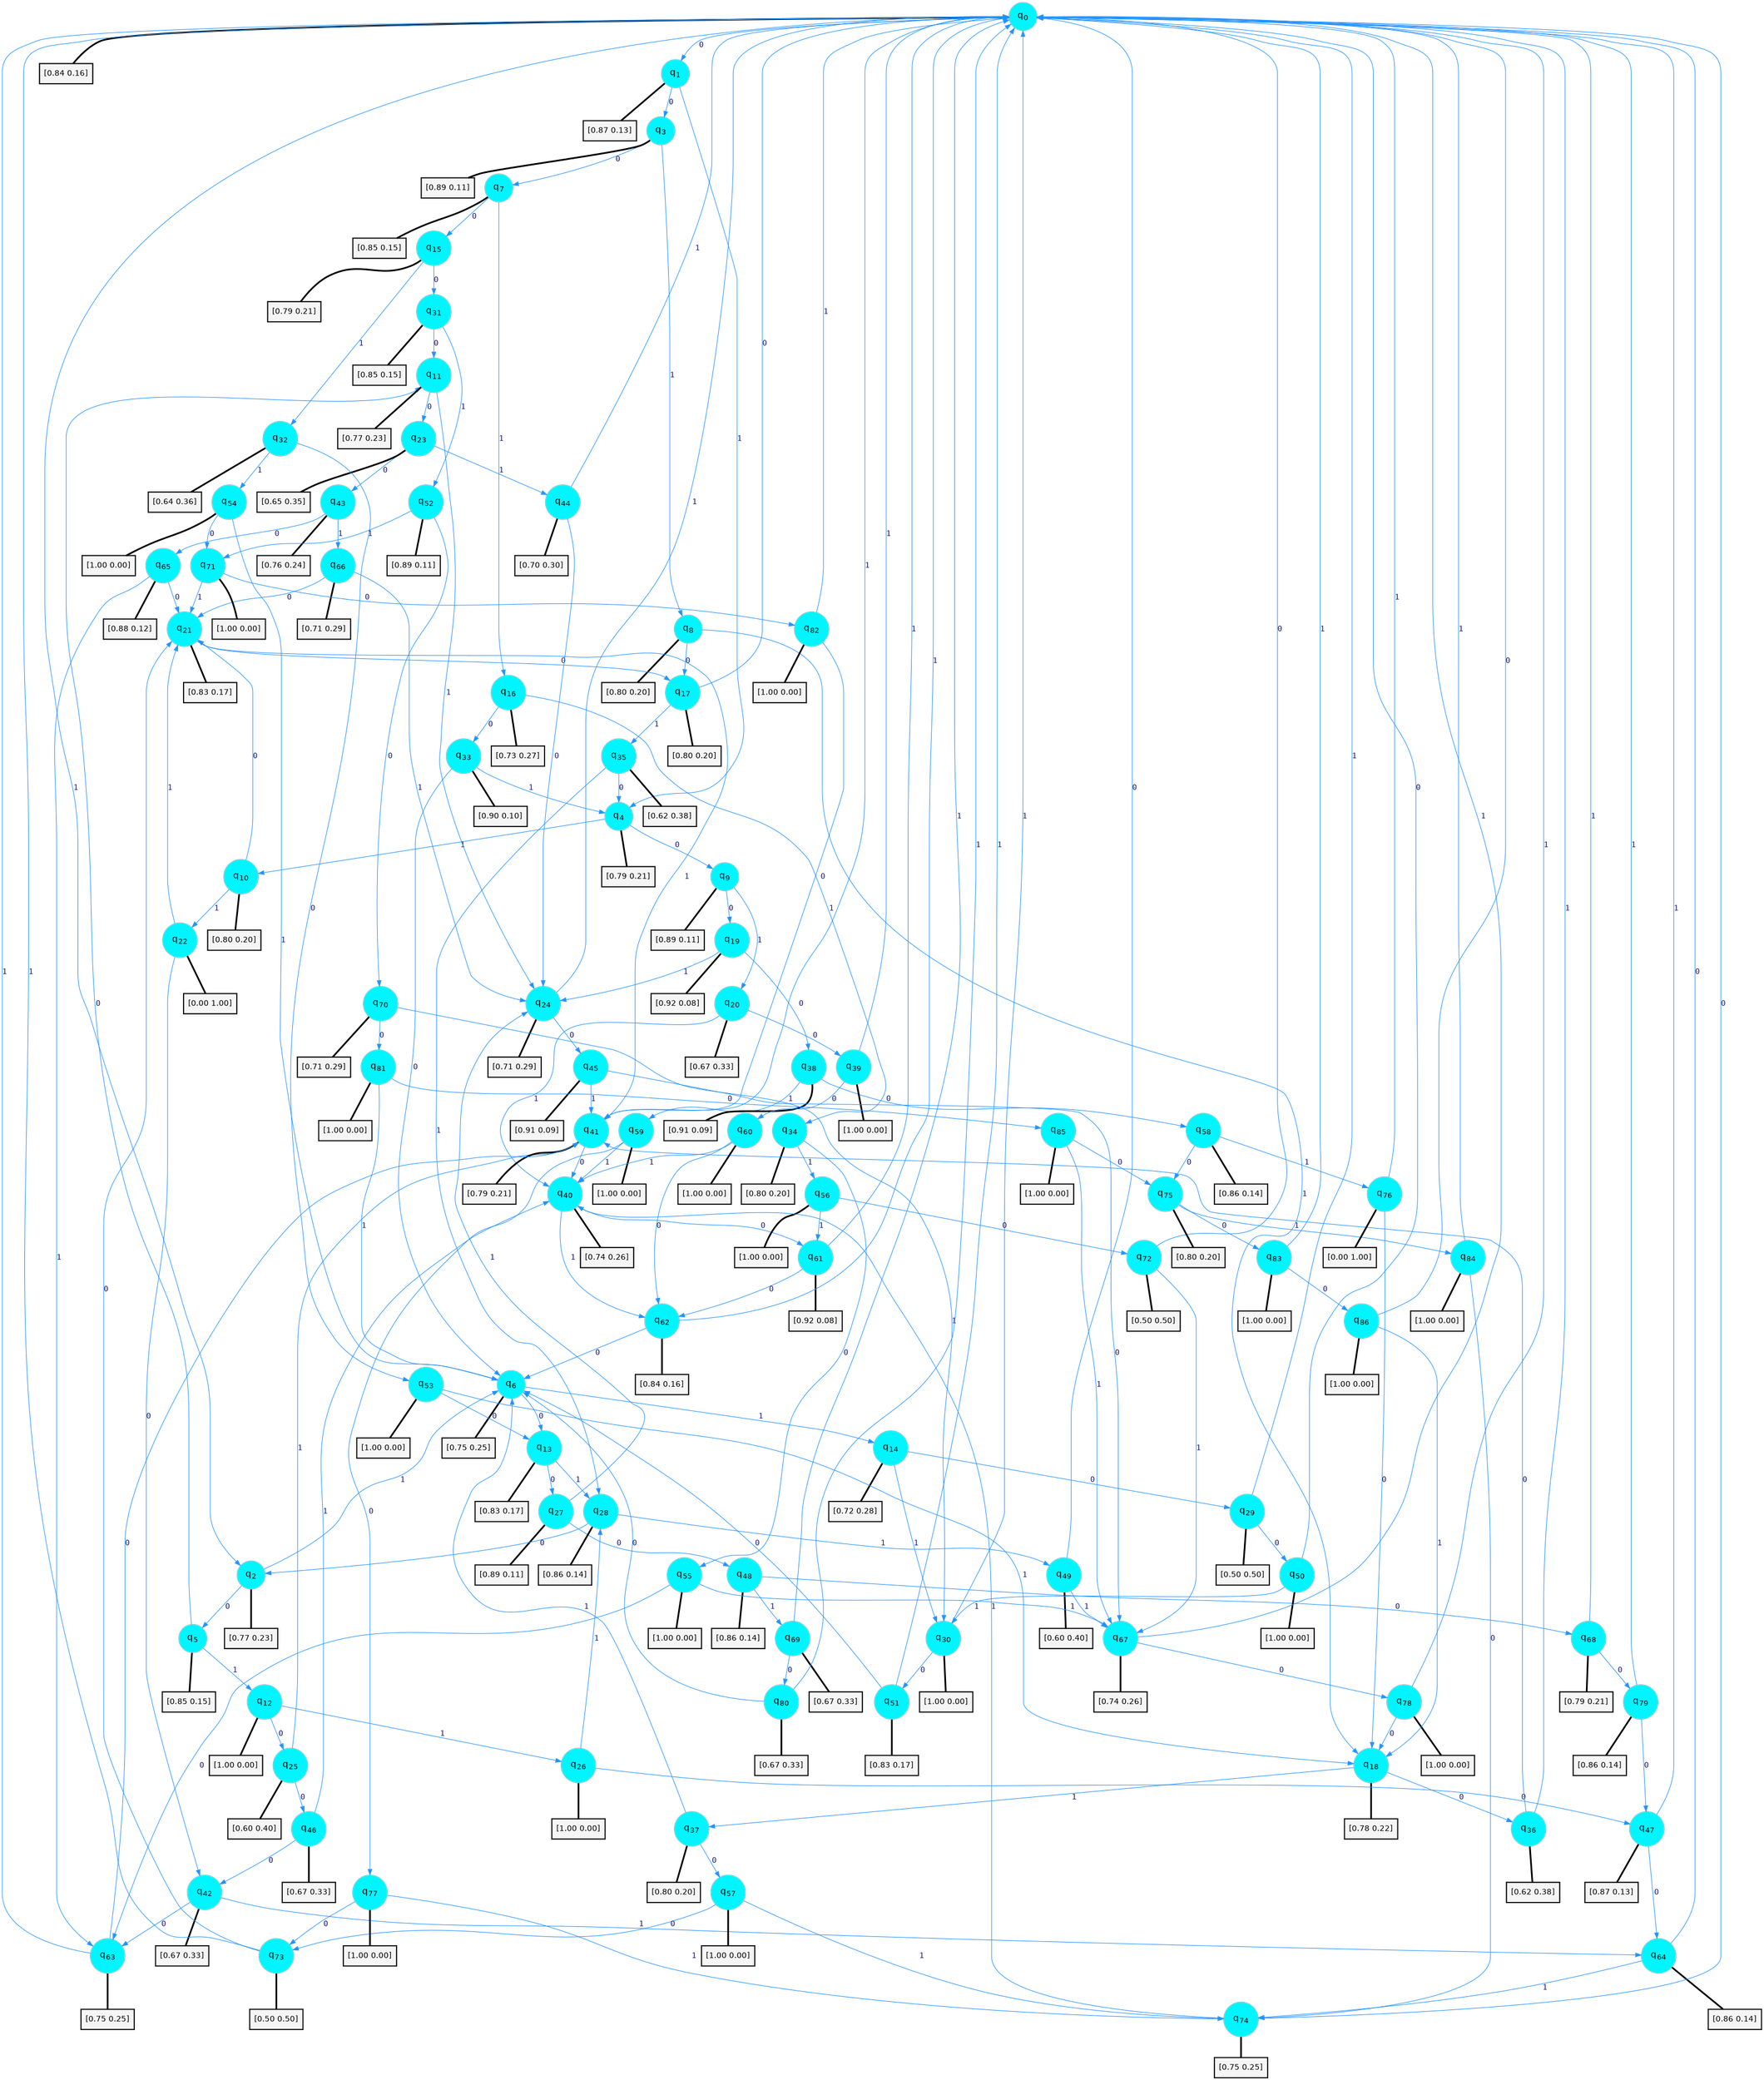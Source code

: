 digraph G {
graph [
bgcolor=transparent, dpi=300, rankdir=TD, size="40,25"];
node [
color=gray, fillcolor=turquoise1, fontcolor=black, fontname=Helvetica, fontsize=16, fontweight=bold, shape=circle, style=filled];
edge [
arrowsize=1, color=dodgerblue1, fontcolor=midnightblue, fontname=courier, fontweight=bold, penwidth=1, style=solid, weight=20];
0[label=<q<SUB>0</SUB>>];
1[label=<q<SUB>1</SUB>>];
2[label=<q<SUB>2</SUB>>];
3[label=<q<SUB>3</SUB>>];
4[label=<q<SUB>4</SUB>>];
5[label=<q<SUB>5</SUB>>];
6[label=<q<SUB>6</SUB>>];
7[label=<q<SUB>7</SUB>>];
8[label=<q<SUB>8</SUB>>];
9[label=<q<SUB>9</SUB>>];
10[label=<q<SUB>10</SUB>>];
11[label=<q<SUB>11</SUB>>];
12[label=<q<SUB>12</SUB>>];
13[label=<q<SUB>13</SUB>>];
14[label=<q<SUB>14</SUB>>];
15[label=<q<SUB>15</SUB>>];
16[label=<q<SUB>16</SUB>>];
17[label=<q<SUB>17</SUB>>];
18[label=<q<SUB>18</SUB>>];
19[label=<q<SUB>19</SUB>>];
20[label=<q<SUB>20</SUB>>];
21[label=<q<SUB>21</SUB>>];
22[label=<q<SUB>22</SUB>>];
23[label=<q<SUB>23</SUB>>];
24[label=<q<SUB>24</SUB>>];
25[label=<q<SUB>25</SUB>>];
26[label=<q<SUB>26</SUB>>];
27[label=<q<SUB>27</SUB>>];
28[label=<q<SUB>28</SUB>>];
29[label=<q<SUB>29</SUB>>];
30[label=<q<SUB>30</SUB>>];
31[label=<q<SUB>31</SUB>>];
32[label=<q<SUB>32</SUB>>];
33[label=<q<SUB>33</SUB>>];
34[label=<q<SUB>34</SUB>>];
35[label=<q<SUB>35</SUB>>];
36[label=<q<SUB>36</SUB>>];
37[label=<q<SUB>37</SUB>>];
38[label=<q<SUB>38</SUB>>];
39[label=<q<SUB>39</SUB>>];
40[label=<q<SUB>40</SUB>>];
41[label=<q<SUB>41</SUB>>];
42[label=<q<SUB>42</SUB>>];
43[label=<q<SUB>43</SUB>>];
44[label=<q<SUB>44</SUB>>];
45[label=<q<SUB>45</SUB>>];
46[label=<q<SUB>46</SUB>>];
47[label=<q<SUB>47</SUB>>];
48[label=<q<SUB>48</SUB>>];
49[label=<q<SUB>49</SUB>>];
50[label=<q<SUB>50</SUB>>];
51[label=<q<SUB>51</SUB>>];
52[label=<q<SUB>52</SUB>>];
53[label=<q<SUB>53</SUB>>];
54[label=<q<SUB>54</SUB>>];
55[label=<q<SUB>55</SUB>>];
56[label=<q<SUB>56</SUB>>];
57[label=<q<SUB>57</SUB>>];
58[label=<q<SUB>58</SUB>>];
59[label=<q<SUB>59</SUB>>];
60[label=<q<SUB>60</SUB>>];
61[label=<q<SUB>61</SUB>>];
62[label=<q<SUB>62</SUB>>];
63[label=<q<SUB>63</SUB>>];
64[label=<q<SUB>64</SUB>>];
65[label=<q<SUB>65</SUB>>];
66[label=<q<SUB>66</SUB>>];
67[label=<q<SUB>67</SUB>>];
68[label=<q<SUB>68</SUB>>];
69[label=<q<SUB>69</SUB>>];
70[label=<q<SUB>70</SUB>>];
71[label=<q<SUB>71</SUB>>];
72[label=<q<SUB>72</SUB>>];
73[label=<q<SUB>73</SUB>>];
74[label=<q<SUB>74</SUB>>];
75[label=<q<SUB>75</SUB>>];
76[label=<q<SUB>76</SUB>>];
77[label=<q<SUB>77</SUB>>];
78[label=<q<SUB>78</SUB>>];
79[label=<q<SUB>79</SUB>>];
80[label=<q<SUB>80</SUB>>];
81[label=<q<SUB>81</SUB>>];
82[label=<q<SUB>82</SUB>>];
83[label=<q<SUB>83</SUB>>];
84[label=<q<SUB>84</SUB>>];
85[label=<q<SUB>85</SUB>>];
86[label=<q<SUB>86</SUB>>];
87[label="[0.84 0.16]", shape=box,fontcolor=black, fontname=Helvetica, fontsize=14, penwidth=2, fillcolor=whitesmoke,color=black];
88[label="[0.87 0.13]", shape=box,fontcolor=black, fontname=Helvetica, fontsize=14, penwidth=2, fillcolor=whitesmoke,color=black];
89[label="[0.77 0.23]", shape=box,fontcolor=black, fontname=Helvetica, fontsize=14, penwidth=2, fillcolor=whitesmoke,color=black];
90[label="[0.89 0.11]", shape=box,fontcolor=black, fontname=Helvetica, fontsize=14, penwidth=2, fillcolor=whitesmoke,color=black];
91[label="[0.79 0.21]", shape=box,fontcolor=black, fontname=Helvetica, fontsize=14, penwidth=2, fillcolor=whitesmoke,color=black];
92[label="[0.85 0.15]", shape=box,fontcolor=black, fontname=Helvetica, fontsize=14, penwidth=2, fillcolor=whitesmoke,color=black];
93[label="[0.75 0.25]", shape=box,fontcolor=black, fontname=Helvetica, fontsize=14, penwidth=2, fillcolor=whitesmoke,color=black];
94[label="[0.85 0.15]", shape=box,fontcolor=black, fontname=Helvetica, fontsize=14, penwidth=2, fillcolor=whitesmoke,color=black];
95[label="[0.80 0.20]", shape=box,fontcolor=black, fontname=Helvetica, fontsize=14, penwidth=2, fillcolor=whitesmoke,color=black];
96[label="[0.89 0.11]", shape=box,fontcolor=black, fontname=Helvetica, fontsize=14, penwidth=2, fillcolor=whitesmoke,color=black];
97[label="[0.80 0.20]", shape=box,fontcolor=black, fontname=Helvetica, fontsize=14, penwidth=2, fillcolor=whitesmoke,color=black];
98[label="[0.77 0.23]", shape=box,fontcolor=black, fontname=Helvetica, fontsize=14, penwidth=2, fillcolor=whitesmoke,color=black];
99[label="[1.00 0.00]", shape=box,fontcolor=black, fontname=Helvetica, fontsize=14, penwidth=2, fillcolor=whitesmoke,color=black];
100[label="[0.83 0.17]", shape=box,fontcolor=black, fontname=Helvetica, fontsize=14, penwidth=2, fillcolor=whitesmoke,color=black];
101[label="[0.72 0.28]", shape=box,fontcolor=black, fontname=Helvetica, fontsize=14, penwidth=2, fillcolor=whitesmoke,color=black];
102[label="[0.79 0.21]", shape=box,fontcolor=black, fontname=Helvetica, fontsize=14, penwidth=2, fillcolor=whitesmoke,color=black];
103[label="[0.73 0.27]", shape=box,fontcolor=black, fontname=Helvetica, fontsize=14, penwidth=2, fillcolor=whitesmoke,color=black];
104[label="[0.80 0.20]", shape=box,fontcolor=black, fontname=Helvetica, fontsize=14, penwidth=2, fillcolor=whitesmoke,color=black];
105[label="[0.78 0.22]", shape=box,fontcolor=black, fontname=Helvetica, fontsize=14, penwidth=2, fillcolor=whitesmoke,color=black];
106[label="[0.92 0.08]", shape=box,fontcolor=black, fontname=Helvetica, fontsize=14, penwidth=2, fillcolor=whitesmoke,color=black];
107[label="[0.67 0.33]", shape=box,fontcolor=black, fontname=Helvetica, fontsize=14, penwidth=2, fillcolor=whitesmoke,color=black];
108[label="[0.83 0.17]", shape=box,fontcolor=black, fontname=Helvetica, fontsize=14, penwidth=2, fillcolor=whitesmoke,color=black];
109[label="[0.00 1.00]", shape=box,fontcolor=black, fontname=Helvetica, fontsize=14, penwidth=2, fillcolor=whitesmoke,color=black];
110[label="[0.65 0.35]", shape=box,fontcolor=black, fontname=Helvetica, fontsize=14, penwidth=2, fillcolor=whitesmoke,color=black];
111[label="[0.71 0.29]", shape=box,fontcolor=black, fontname=Helvetica, fontsize=14, penwidth=2, fillcolor=whitesmoke,color=black];
112[label="[0.60 0.40]", shape=box,fontcolor=black, fontname=Helvetica, fontsize=14, penwidth=2, fillcolor=whitesmoke,color=black];
113[label="[1.00 0.00]", shape=box,fontcolor=black, fontname=Helvetica, fontsize=14, penwidth=2, fillcolor=whitesmoke,color=black];
114[label="[0.89 0.11]", shape=box,fontcolor=black, fontname=Helvetica, fontsize=14, penwidth=2, fillcolor=whitesmoke,color=black];
115[label="[0.86 0.14]", shape=box,fontcolor=black, fontname=Helvetica, fontsize=14, penwidth=2, fillcolor=whitesmoke,color=black];
116[label="[0.50 0.50]", shape=box,fontcolor=black, fontname=Helvetica, fontsize=14, penwidth=2, fillcolor=whitesmoke,color=black];
117[label="[1.00 0.00]", shape=box,fontcolor=black, fontname=Helvetica, fontsize=14, penwidth=2, fillcolor=whitesmoke,color=black];
118[label="[0.85 0.15]", shape=box,fontcolor=black, fontname=Helvetica, fontsize=14, penwidth=2, fillcolor=whitesmoke,color=black];
119[label="[0.64 0.36]", shape=box,fontcolor=black, fontname=Helvetica, fontsize=14, penwidth=2, fillcolor=whitesmoke,color=black];
120[label="[0.90 0.10]", shape=box,fontcolor=black, fontname=Helvetica, fontsize=14, penwidth=2, fillcolor=whitesmoke,color=black];
121[label="[0.80 0.20]", shape=box,fontcolor=black, fontname=Helvetica, fontsize=14, penwidth=2, fillcolor=whitesmoke,color=black];
122[label="[0.62 0.38]", shape=box,fontcolor=black, fontname=Helvetica, fontsize=14, penwidth=2, fillcolor=whitesmoke,color=black];
123[label="[0.62 0.38]", shape=box,fontcolor=black, fontname=Helvetica, fontsize=14, penwidth=2, fillcolor=whitesmoke,color=black];
124[label="[0.80 0.20]", shape=box,fontcolor=black, fontname=Helvetica, fontsize=14, penwidth=2, fillcolor=whitesmoke,color=black];
125[label="[0.91 0.09]", shape=box,fontcolor=black, fontname=Helvetica, fontsize=14, penwidth=2, fillcolor=whitesmoke,color=black];
126[label="[1.00 0.00]", shape=box,fontcolor=black, fontname=Helvetica, fontsize=14, penwidth=2, fillcolor=whitesmoke,color=black];
127[label="[0.74 0.26]", shape=box,fontcolor=black, fontname=Helvetica, fontsize=14, penwidth=2, fillcolor=whitesmoke,color=black];
128[label="[0.79 0.21]", shape=box,fontcolor=black, fontname=Helvetica, fontsize=14, penwidth=2, fillcolor=whitesmoke,color=black];
129[label="[0.67 0.33]", shape=box,fontcolor=black, fontname=Helvetica, fontsize=14, penwidth=2, fillcolor=whitesmoke,color=black];
130[label="[0.76 0.24]", shape=box,fontcolor=black, fontname=Helvetica, fontsize=14, penwidth=2, fillcolor=whitesmoke,color=black];
131[label="[0.70 0.30]", shape=box,fontcolor=black, fontname=Helvetica, fontsize=14, penwidth=2, fillcolor=whitesmoke,color=black];
132[label="[0.91 0.09]", shape=box,fontcolor=black, fontname=Helvetica, fontsize=14, penwidth=2, fillcolor=whitesmoke,color=black];
133[label="[0.67 0.33]", shape=box,fontcolor=black, fontname=Helvetica, fontsize=14, penwidth=2, fillcolor=whitesmoke,color=black];
134[label="[0.87 0.13]", shape=box,fontcolor=black, fontname=Helvetica, fontsize=14, penwidth=2, fillcolor=whitesmoke,color=black];
135[label="[0.86 0.14]", shape=box,fontcolor=black, fontname=Helvetica, fontsize=14, penwidth=2, fillcolor=whitesmoke,color=black];
136[label="[0.60 0.40]", shape=box,fontcolor=black, fontname=Helvetica, fontsize=14, penwidth=2, fillcolor=whitesmoke,color=black];
137[label="[1.00 0.00]", shape=box,fontcolor=black, fontname=Helvetica, fontsize=14, penwidth=2, fillcolor=whitesmoke,color=black];
138[label="[0.83 0.17]", shape=box,fontcolor=black, fontname=Helvetica, fontsize=14, penwidth=2, fillcolor=whitesmoke,color=black];
139[label="[0.89 0.11]", shape=box,fontcolor=black, fontname=Helvetica, fontsize=14, penwidth=2, fillcolor=whitesmoke,color=black];
140[label="[1.00 0.00]", shape=box,fontcolor=black, fontname=Helvetica, fontsize=14, penwidth=2, fillcolor=whitesmoke,color=black];
141[label="[1.00 0.00]", shape=box,fontcolor=black, fontname=Helvetica, fontsize=14, penwidth=2, fillcolor=whitesmoke,color=black];
142[label="[1.00 0.00]", shape=box,fontcolor=black, fontname=Helvetica, fontsize=14, penwidth=2, fillcolor=whitesmoke,color=black];
143[label="[1.00 0.00]", shape=box,fontcolor=black, fontname=Helvetica, fontsize=14, penwidth=2, fillcolor=whitesmoke,color=black];
144[label="[1.00 0.00]", shape=box,fontcolor=black, fontname=Helvetica, fontsize=14, penwidth=2, fillcolor=whitesmoke,color=black];
145[label="[0.86 0.14]", shape=box,fontcolor=black, fontname=Helvetica, fontsize=14, penwidth=2, fillcolor=whitesmoke,color=black];
146[label="[1.00 0.00]", shape=box,fontcolor=black, fontname=Helvetica, fontsize=14, penwidth=2, fillcolor=whitesmoke,color=black];
147[label="[1.00 0.00]", shape=box,fontcolor=black, fontname=Helvetica, fontsize=14, penwidth=2, fillcolor=whitesmoke,color=black];
148[label="[0.92 0.08]", shape=box,fontcolor=black, fontname=Helvetica, fontsize=14, penwidth=2, fillcolor=whitesmoke,color=black];
149[label="[0.84 0.16]", shape=box,fontcolor=black, fontname=Helvetica, fontsize=14, penwidth=2, fillcolor=whitesmoke,color=black];
150[label="[0.75 0.25]", shape=box,fontcolor=black, fontname=Helvetica, fontsize=14, penwidth=2, fillcolor=whitesmoke,color=black];
151[label="[0.86 0.14]", shape=box,fontcolor=black, fontname=Helvetica, fontsize=14, penwidth=2, fillcolor=whitesmoke,color=black];
152[label="[0.88 0.12]", shape=box,fontcolor=black, fontname=Helvetica, fontsize=14, penwidth=2, fillcolor=whitesmoke,color=black];
153[label="[0.71 0.29]", shape=box,fontcolor=black, fontname=Helvetica, fontsize=14, penwidth=2, fillcolor=whitesmoke,color=black];
154[label="[0.74 0.26]", shape=box,fontcolor=black, fontname=Helvetica, fontsize=14, penwidth=2, fillcolor=whitesmoke,color=black];
155[label="[0.79 0.21]", shape=box,fontcolor=black, fontname=Helvetica, fontsize=14, penwidth=2, fillcolor=whitesmoke,color=black];
156[label="[0.67 0.33]", shape=box,fontcolor=black, fontname=Helvetica, fontsize=14, penwidth=2, fillcolor=whitesmoke,color=black];
157[label="[0.71 0.29]", shape=box,fontcolor=black, fontname=Helvetica, fontsize=14, penwidth=2, fillcolor=whitesmoke,color=black];
158[label="[1.00 0.00]", shape=box,fontcolor=black, fontname=Helvetica, fontsize=14, penwidth=2, fillcolor=whitesmoke,color=black];
159[label="[0.50 0.50]", shape=box,fontcolor=black, fontname=Helvetica, fontsize=14, penwidth=2, fillcolor=whitesmoke,color=black];
160[label="[0.50 0.50]", shape=box,fontcolor=black, fontname=Helvetica, fontsize=14, penwidth=2, fillcolor=whitesmoke,color=black];
161[label="[0.75 0.25]", shape=box,fontcolor=black, fontname=Helvetica, fontsize=14, penwidth=2, fillcolor=whitesmoke,color=black];
162[label="[0.80 0.20]", shape=box,fontcolor=black, fontname=Helvetica, fontsize=14, penwidth=2, fillcolor=whitesmoke,color=black];
163[label="[0.00 1.00]", shape=box,fontcolor=black, fontname=Helvetica, fontsize=14, penwidth=2, fillcolor=whitesmoke,color=black];
164[label="[1.00 0.00]", shape=box,fontcolor=black, fontname=Helvetica, fontsize=14, penwidth=2, fillcolor=whitesmoke,color=black];
165[label="[1.00 0.00]", shape=box,fontcolor=black, fontname=Helvetica, fontsize=14, penwidth=2, fillcolor=whitesmoke,color=black];
166[label="[0.86 0.14]", shape=box,fontcolor=black, fontname=Helvetica, fontsize=14, penwidth=2, fillcolor=whitesmoke,color=black];
167[label="[0.67 0.33]", shape=box,fontcolor=black, fontname=Helvetica, fontsize=14, penwidth=2, fillcolor=whitesmoke,color=black];
168[label="[1.00 0.00]", shape=box,fontcolor=black, fontname=Helvetica, fontsize=14, penwidth=2, fillcolor=whitesmoke,color=black];
169[label="[1.00 0.00]", shape=box,fontcolor=black, fontname=Helvetica, fontsize=14, penwidth=2, fillcolor=whitesmoke,color=black];
170[label="[1.00 0.00]", shape=box,fontcolor=black, fontname=Helvetica, fontsize=14, penwidth=2, fillcolor=whitesmoke,color=black];
171[label="[1.00 0.00]", shape=box,fontcolor=black, fontname=Helvetica, fontsize=14, penwidth=2, fillcolor=whitesmoke,color=black];
172[label="[1.00 0.00]", shape=box,fontcolor=black, fontname=Helvetica, fontsize=14, penwidth=2, fillcolor=whitesmoke,color=black];
173[label="[1.00 0.00]", shape=box,fontcolor=black, fontname=Helvetica, fontsize=14, penwidth=2, fillcolor=whitesmoke,color=black];
0->1 [label=0];
0->2 [label=1];
0->87 [arrowhead=none, penwidth=3,color=black];
1->3 [label=0];
1->4 [label=1];
1->88 [arrowhead=none, penwidth=3,color=black];
2->5 [label=0];
2->6 [label=1];
2->89 [arrowhead=none, penwidth=3,color=black];
3->7 [label=0];
3->8 [label=1];
3->90 [arrowhead=none, penwidth=3,color=black];
4->9 [label=0];
4->10 [label=1];
4->91 [arrowhead=none, penwidth=3,color=black];
5->11 [label=0];
5->12 [label=1];
5->92 [arrowhead=none, penwidth=3,color=black];
6->13 [label=0];
6->14 [label=1];
6->93 [arrowhead=none, penwidth=3,color=black];
7->15 [label=0];
7->16 [label=1];
7->94 [arrowhead=none, penwidth=3,color=black];
8->17 [label=0];
8->18 [label=1];
8->95 [arrowhead=none, penwidth=3,color=black];
9->19 [label=0];
9->20 [label=1];
9->96 [arrowhead=none, penwidth=3,color=black];
10->21 [label=0];
10->22 [label=1];
10->97 [arrowhead=none, penwidth=3,color=black];
11->23 [label=0];
11->24 [label=1];
11->98 [arrowhead=none, penwidth=3,color=black];
12->25 [label=0];
12->26 [label=1];
12->99 [arrowhead=none, penwidth=3,color=black];
13->27 [label=0];
13->28 [label=1];
13->100 [arrowhead=none, penwidth=3,color=black];
14->29 [label=0];
14->30 [label=1];
14->101 [arrowhead=none, penwidth=3,color=black];
15->31 [label=0];
15->32 [label=1];
15->102 [arrowhead=none, penwidth=3,color=black];
16->33 [label=0];
16->34 [label=1];
16->103 [arrowhead=none, penwidth=3,color=black];
17->0 [label=0];
17->35 [label=1];
17->104 [arrowhead=none, penwidth=3,color=black];
18->36 [label=0];
18->37 [label=1];
18->105 [arrowhead=none, penwidth=3,color=black];
19->38 [label=0];
19->24 [label=1];
19->106 [arrowhead=none, penwidth=3,color=black];
20->39 [label=0];
20->40 [label=1];
20->107 [arrowhead=none, penwidth=3,color=black];
21->17 [label=0];
21->41 [label=1];
21->108 [arrowhead=none, penwidth=3,color=black];
22->42 [label=0];
22->21 [label=1];
22->109 [arrowhead=none, penwidth=3,color=black];
23->43 [label=0];
23->44 [label=1];
23->110 [arrowhead=none, penwidth=3,color=black];
24->45 [label=0];
24->0 [label=1];
24->111 [arrowhead=none, penwidth=3,color=black];
25->46 [label=0];
25->41 [label=1];
25->112 [arrowhead=none, penwidth=3,color=black];
26->47 [label=0];
26->28 [label=1];
26->113 [arrowhead=none, penwidth=3,color=black];
27->48 [label=0];
27->24 [label=1];
27->114 [arrowhead=none, penwidth=3,color=black];
28->2 [label=0];
28->49 [label=1];
28->115 [arrowhead=none, penwidth=3,color=black];
29->50 [label=0];
29->0 [label=1];
29->116 [arrowhead=none, penwidth=3,color=black];
30->51 [label=0];
30->0 [label=1];
30->117 [arrowhead=none, penwidth=3,color=black];
31->11 [label=0];
31->52 [label=1];
31->118 [arrowhead=none, penwidth=3,color=black];
32->53 [label=0];
32->54 [label=1];
32->119 [arrowhead=none, penwidth=3,color=black];
33->6 [label=0];
33->4 [label=1];
33->120 [arrowhead=none, penwidth=3,color=black];
34->55 [label=0];
34->56 [label=1];
34->121 [arrowhead=none, penwidth=3,color=black];
35->4 [label=0];
35->28 [label=1];
35->122 [arrowhead=none, penwidth=3,color=black];
36->41 [label=0];
36->0 [label=1];
36->123 [arrowhead=none, penwidth=3,color=black];
37->57 [label=0];
37->6 [label=1];
37->124 [arrowhead=none, penwidth=3,color=black];
38->58 [label=0];
38->59 [label=1];
38->125 [arrowhead=none, penwidth=3,color=black];
39->60 [label=0];
39->0 [label=1];
39->126 [arrowhead=none, penwidth=3,color=black];
40->61 [label=0];
40->62 [label=1];
40->127 [arrowhead=none, penwidth=3,color=black];
41->40 [label=0];
41->0 [label=1];
41->128 [arrowhead=none, penwidth=3,color=black];
42->63 [label=0];
42->64 [label=1];
42->129 [arrowhead=none, penwidth=3,color=black];
43->65 [label=0];
43->66 [label=1];
43->130 [arrowhead=none, penwidth=3,color=black];
44->24 [label=0];
44->0 [label=1];
44->131 [arrowhead=none, penwidth=3,color=black];
45->67 [label=0];
45->41 [label=1];
45->132 [arrowhead=none, penwidth=3,color=black];
46->42 [label=0];
46->40 [label=1];
46->133 [arrowhead=none, penwidth=3,color=black];
47->64 [label=0];
47->0 [label=1];
47->134 [arrowhead=none, penwidth=3,color=black];
48->68 [label=0];
48->69 [label=1];
48->135 [arrowhead=none, penwidth=3,color=black];
49->0 [label=0];
49->67 [label=1];
49->136 [arrowhead=none, penwidth=3,color=black];
50->0 [label=0];
50->30 [label=1];
50->137 [arrowhead=none, penwidth=3,color=black];
51->6 [label=0];
51->0 [label=1];
51->138 [arrowhead=none, penwidth=3,color=black];
52->70 [label=0];
52->71 [label=1];
52->139 [arrowhead=none, penwidth=3,color=black];
53->13 [label=0];
53->18 [label=1];
53->140 [arrowhead=none, penwidth=3,color=black];
54->71 [label=0];
54->6 [label=1];
54->141 [arrowhead=none, penwidth=3,color=black];
55->63 [label=0];
55->67 [label=1];
55->142 [arrowhead=none, penwidth=3,color=black];
56->72 [label=0];
56->61 [label=1];
56->143 [arrowhead=none, penwidth=3,color=black];
57->73 [label=0];
57->74 [label=1];
57->144 [arrowhead=none, penwidth=3,color=black];
58->75 [label=0];
58->76 [label=1];
58->145 [arrowhead=none, penwidth=3,color=black];
59->77 [label=0];
59->40 [label=1];
59->146 [arrowhead=none, penwidth=3,color=black];
60->62 [label=0];
60->40 [label=1];
60->147 [arrowhead=none, penwidth=3,color=black];
61->62 [label=0];
61->0 [label=1];
61->148 [arrowhead=none, penwidth=3,color=black];
62->6 [label=0];
62->0 [label=1];
62->149 [arrowhead=none, penwidth=3,color=black];
63->41 [label=0];
63->0 [label=1];
63->150 [arrowhead=none, penwidth=3,color=black];
64->0 [label=0];
64->74 [label=1];
64->151 [arrowhead=none, penwidth=3,color=black];
65->21 [label=0];
65->63 [label=1];
65->152 [arrowhead=none, penwidth=3,color=black];
66->21 [label=0];
66->24 [label=1];
66->153 [arrowhead=none, penwidth=3,color=black];
67->78 [label=0];
67->0 [label=1];
67->154 [arrowhead=none, penwidth=3,color=black];
68->79 [label=0];
68->0 [label=1];
68->155 [arrowhead=none, penwidth=3,color=black];
69->80 [label=0];
69->0 [label=1];
69->156 [arrowhead=none, penwidth=3,color=black];
70->81 [label=0];
70->30 [label=1];
70->157 [arrowhead=none, penwidth=3,color=black];
71->82 [label=0];
71->21 [label=1];
71->158 [arrowhead=none, penwidth=3,color=black];
72->0 [label=0];
72->67 [label=1];
72->159 [arrowhead=none, penwidth=3,color=black];
73->21 [label=0];
73->0 [label=1];
73->160 [arrowhead=none, penwidth=3,color=black];
74->0 [label=0];
74->40 [label=1];
74->161 [arrowhead=none, penwidth=3,color=black];
75->83 [label=0];
75->84 [label=1];
75->162 [arrowhead=none, penwidth=3,color=black];
76->18 [label=0];
76->0 [label=1];
76->163 [arrowhead=none, penwidth=3,color=black];
77->73 [label=0];
77->74 [label=1];
77->164 [arrowhead=none, penwidth=3,color=black];
78->18 [label=0];
78->0 [label=1];
78->165 [arrowhead=none, penwidth=3,color=black];
79->47 [label=0];
79->0 [label=1];
79->166 [arrowhead=none, penwidth=3,color=black];
80->6 [label=0];
80->0 [label=1];
80->167 [arrowhead=none, penwidth=3,color=black];
81->85 [label=0];
81->6 [label=1];
81->168 [arrowhead=none, penwidth=3,color=black];
82->41 [label=0];
82->0 [label=1];
82->169 [arrowhead=none, penwidth=3,color=black];
83->86 [label=0];
83->0 [label=1];
83->170 [arrowhead=none, penwidth=3,color=black];
84->74 [label=0];
84->0 [label=1];
84->171 [arrowhead=none, penwidth=3,color=black];
85->75 [label=0];
85->67 [label=1];
85->172 [arrowhead=none, penwidth=3,color=black];
86->0 [label=0];
86->18 [label=1];
86->173 [arrowhead=none, penwidth=3,color=black];
}

